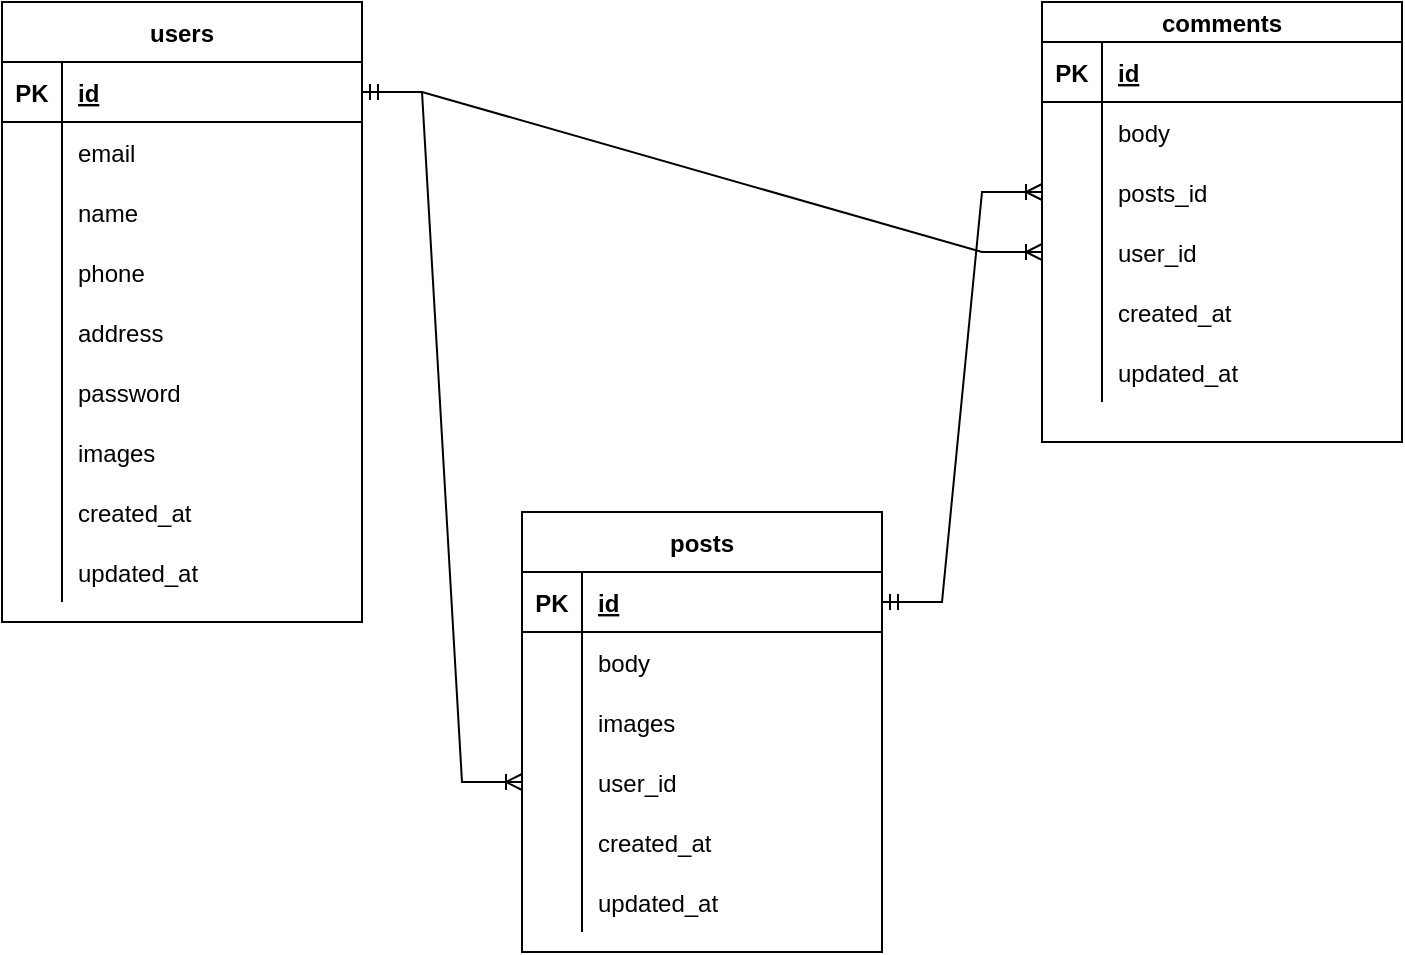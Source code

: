 <mxfile version="20.4.1" type="device"><diagram id="RLYQKJ2OIYbhqJaNAzKE" name="Halaman-1"><mxGraphModel dx="1449" dy="669" grid="1" gridSize="10" guides="1" tooltips="1" connect="1" arrows="1" fold="1" page="1" pageScale="1" pageWidth="827" pageHeight="1169" math="0" shadow="0"><root><mxCell id="0"/><mxCell id="1" parent="0"/><mxCell id="Z50O3L-w0VZuPXAjMq5n-1" value="users" style="shape=table;startSize=30;container=1;collapsible=1;childLayout=tableLayout;fixedRows=1;rowLines=0;fontStyle=1;align=center;resizeLast=1;" parent="1" vertex="1"><mxGeometry x="30" y="20" width="180" height="310" as="geometry"/></mxCell><mxCell id="Z50O3L-w0VZuPXAjMq5n-2" value="" style="shape=tableRow;horizontal=0;startSize=0;swimlaneHead=0;swimlaneBody=0;fillColor=none;collapsible=0;dropTarget=0;points=[[0,0.5],[1,0.5]];portConstraint=eastwest;top=0;left=0;right=0;bottom=1;" parent="Z50O3L-w0VZuPXAjMq5n-1" vertex="1"><mxGeometry y="30" width="180" height="30" as="geometry"/></mxCell><mxCell id="Z50O3L-w0VZuPXAjMq5n-3" value="PK" style="shape=partialRectangle;connectable=0;fillColor=none;top=0;left=0;bottom=0;right=0;fontStyle=1;overflow=hidden;" parent="Z50O3L-w0VZuPXAjMq5n-2" vertex="1"><mxGeometry width="30" height="30" as="geometry"><mxRectangle width="30" height="30" as="alternateBounds"/></mxGeometry></mxCell><mxCell id="Z50O3L-w0VZuPXAjMq5n-4" value="id" style="shape=partialRectangle;connectable=0;fillColor=none;top=0;left=0;bottom=0;right=0;align=left;spacingLeft=6;fontStyle=5;overflow=hidden;" parent="Z50O3L-w0VZuPXAjMq5n-2" vertex="1"><mxGeometry x="30" width="150" height="30" as="geometry"><mxRectangle width="150" height="30" as="alternateBounds"/></mxGeometry></mxCell><mxCell id="Z50O3L-w0VZuPXAjMq5n-5" value="" style="shape=tableRow;horizontal=0;startSize=0;swimlaneHead=0;swimlaneBody=0;fillColor=none;collapsible=0;dropTarget=0;points=[[0,0.5],[1,0.5]];portConstraint=eastwest;top=0;left=0;right=0;bottom=0;" parent="Z50O3L-w0VZuPXAjMq5n-1" vertex="1"><mxGeometry y="60" width="180" height="30" as="geometry"/></mxCell><mxCell id="Z50O3L-w0VZuPXAjMq5n-6" value="" style="shape=partialRectangle;connectable=0;fillColor=none;top=0;left=0;bottom=0;right=0;editable=1;overflow=hidden;" parent="Z50O3L-w0VZuPXAjMq5n-5" vertex="1"><mxGeometry width="30" height="30" as="geometry"><mxRectangle width="30" height="30" as="alternateBounds"/></mxGeometry></mxCell><mxCell id="Z50O3L-w0VZuPXAjMq5n-7" value="email" style="shape=partialRectangle;connectable=0;fillColor=none;top=0;left=0;bottom=0;right=0;align=left;spacingLeft=6;overflow=hidden;" parent="Z50O3L-w0VZuPXAjMq5n-5" vertex="1"><mxGeometry x="30" width="150" height="30" as="geometry"><mxRectangle width="150" height="30" as="alternateBounds"/></mxGeometry></mxCell><mxCell id="Z50O3L-w0VZuPXAjMq5n-8" value="" style="shape=tableRow;horizontal=0;startSize=0;swimlaneHead=0;swimlaneBody=0;fillColor=none;collapsible=0;dropTarget=0;points=[[0,0.5],[1,0.5]];portConstraint=eastwest;top=0;left=0;right=0;bottom=0;" parent="Z50O3L-w0VZuPXAjMq5n-1" vertex="1"><mxGeometry y="90" width="180" height="30" as="geometry"/></mxCell><mxCell id="Z50O3L-w0VZuPXAjMq5n-9" value="" style="shape=partialRectangle;connectable=0;fillColor=none;top=0;left=0;bottom=0;right=0;editable=1;overflow=hidden;" parent="Z50O3L-w0VZuPXAjMq5n-8" vertex="1"><mxGeometry width="30" height="30" as="geometry"><mxRectangle width="30" height="30" as="alternateBounds"/></mxGeometry></mxCell><mxCell id="Z50O3L-w0VZuPXAjMq5n-10" value="name" style="shape=partialRectangle;connectable=0;fillColor=none;top=0;left=0;bottom=0;right=0;align=left;spacingLeft=6;overflow=hidden;" parent="Z50O3L-w0VZuPXAjMq5n-8" vertex="1"><mxGeometry x="30" width="150" height="30" as="geometry"><mxRectangle width="150" height="30" as="alternateBounds"/></mxGeometry></mxCell><mxCell id="Z50O3L-w0VZuPXAjMq5n-11" value="" style="shape=tableRow;horizontal=0;startSize=0;swimlaneHead=0;swimlaneBody=0;fillColor=none;collapsible=0;dropTarget=0;points=[[0,0.5],[1,0.5]];portConstraint=eastwest;top=0;left=0;right=0;bottom=0;" parent="Z50O3L-w0VZuPXAjMq5n-1" vertex="1"><mxGeometry y="120" width="180" height="30" as="geometry"/></mxCell><mxCell id="Z50O3L-w0VZuPXAjMq5n-12" value="" style="shape=partialRectangle;connectable=0;fillColor=none;top=0;left=0;bottom=0;right=0;editable=1;overflow=hidden;" parent="Z50O3L-w0VZuPXAjMq5n-11" vertex="1"><mxGeometry width="30" height="30" as="geometry"><mxRectangle width="30" height="30" as="alternateBounds"/></mxGeometry></mxCell><mxCell id="Z50O3L-w0VZuPXAjMq5n-13" value="phone" style="shape=partialRectangle;connectable=0;fillColor=none;top=0;left=0;bottom=0;right=0;align=left;spacingLeft=6;overflow=hidden;" parent="Z50O3L-w0VZuPXAjMq5n-11" vertex="1"><mxGeometry x="30" width="150" height="30" as="geometry"><mxRectangle width="150" height="30" as="alternateBounds"/></mxGeometry></mxCell><mxCell id="Z50O3L-w0VZuPXAjMq5n-14" value="" style="shape=tableRow;horizontal=0;startSize=0;swimlaneHead=0;swimlaneBody=0;fillColor=none;collapsible=0;dropTarget=0;points=[[0,0.5],[1,0.5]];portConstraint=eastwest;top=0;left=0;right=0;bottom=0;" parent="Z50O3L-w0VZuPXAjMq5n-1" vertex="1"><mxGeometry y="150" width="180" height="30" as="geometry"/></mxCell><mxCell id="Z50O3L-w0VZuPXAjMq5n-15" value="" style="shape=partialRectangle;connectable=0;fillColor=none;top=0;left=0;bottom=0;right=0;editable=1;overflow=hidden;" parent="Z50O3L-w0VZuPXAjMq5n-14" vertex="1"><mxGeometry width="30" height="30" as="geometry"><mxRectangle width="30" height="30" as="alternateBounds"/></mxGeometry></mxCell><mxCell id="Z50O3L-w0VZuPXAjMq5n-16" value="address" style="shape=partialRectangle;connectable=0;fillColor=none;top=0;left=0;bottom=0;right=0;align=left;spacingLeft=6;overflow=hidden;" parent="Z50O3L-w0VZuPXAjMq5n-14" vertex="1"><mxGeometry x="30" width="150" height="30" as="geometry"><mxRectangle width="150" height="30" as="alternateBounds"/></mxGeometry></mxCell><mxCell id="Z50O3L-w0VZuPXAjMq5n-20" value="" style="shape=tableRow;horizontal=0;startSize=0;swimlaneHead=0;swimlaneBody=0;fillColor=none;collapsible=0;dropTarget=0;points=[[0,0.5],[1,0.5]];portConstraint=eastwest;top=0;left=0;right=0;bottom=0;" parent="Z50O3L-w0VZuPXAjMq5n-1" vertex="1"><mxGeometry y="180" width="180" height="30" as="geometry"/></mxCell><mxCell id="Z50O3L-w0VZuPXAjMq5n-21" value="" style="shape=partialRectangle;connectable=0;fillColor=none;top=0;left=0;bottom=0;right=0;editable=1;overflow=hidden;" parent="Z50O3L-w0VZuPXAjMq5n-20" vertex="1"><mxGeometry width="30" height="30" as="geometry"><mxRectangle width="30" height="30" as="alternateBounds"/></mxGeometry></mxCell><mxCell id="Z50O3L-w0VZuPXAjMq5n-22" value="password" style="shape=partialRectangle;connectable=0;fillColor=none;top=0;left=0;bottom=0;right=0;align=left;spacingLeft=6;overflow=hidden;" parent="Z50O3L-w0VZuPXAjMq5n-20" vertex="1"><mxGeometry x="30" width="150" height="30" as="geometry"><mxRectangle width="150" height="30" as="alternateBounds"/></mxGeometry></mxCell><mxCell id="iKFTIw0ROHg9YxH33NS3-1" value="" style="shape=tableRow;horizontal=0;startSize=0;swimlaneHead=0;swimlaneBody=0;fillColor=none;collapsible=0;dropTarget=0;points=[[0,0.5],[1,0.5]];portConstraint=eastwest;top=0;left=0;right=0;bottom=0;" vertex="1" parent="Z50O3L-w0VZuPXAjMq5n-1"><mxGeometry y="210" width="180" height="30" as="geometry"/></mxCell><mxCell id="iKFTIw0ROHg9YxH33NS3-2" value="" style="shape=partialRectangle;connectable=0;fillColor=none;top=0;left=0;bottom=0;right=0;editable=1;overflow=hidden;" vertex="1" parent="iKFTIw0ROHg9YxH33NS3-1"><mxGeometry width="30" height="30" as="geometry"><mxRectangle width="30" height="30" as="alternateBounds"/></mxGeometry></mxCell><mxCell id="iKFTIw0ROHg9YxH33NS3-3" value="images" style="shape=partialRectangle;connectable=0;fillColor=none;top=0;left=0;bottom=0;right=0;align=left;spacingLeft=6;overflow=hidden;" vertex="1" parent="iKFTIw0ROHg9YxH33NS3-1"><mxGeometry x="30" width="150" height="30" as="geometry"><mxRectangle width="150" height="30" as="alternateBounds"/></mxGeometry></mxCell><mxCell id="Z50O3L-w0VZuPXAjMq5n-23" value="" style="shape=tableRow;horizontal=0;startSize=0;swimlaneHead=0;swimlaneBody=0;fillColor=none;collapsible=0;dropTarget=0;points=[[0,0.5],[1,0.5]];portConstraint=eastwest;top=0;left=0;right=0;bottom=0;" parent="Z50O3L-w0VZuPXAjMq5n-1" vertex="1"><mxGeometry y="240" width="180" height="30" as="geometry"/></mxCell><mxCell id="Z50O3L-w0VZuPXAjMq5n-24" value="" style="shape=partialRectangle;connectable=0;fillColor=none;top=0;left=0;bottom=0;right=0;editable=1;overflow=hidden;" parent="Z50O3L-w0VZuPXAjMq5n-23" vertex="1"><mxGeometry width="30" height="30" as="geometry"><mxRectangle width="30" height="30" as="alternateBounds"/></mxGeometry></mxCell><mxCell id="Z50O3L-w0VZuPXAjMq5n-25" value="created_at" style="shape=partialRectangle;connectable=0;fillColor=none;top=0;left=0;bottom=0;right=0;align=left;spacingLeft=6;overflow=hidden;" parent="Z50O3L-w0VZuPXAjMq5n-23" vertex="1"><mxGeometry x="30" width="150" height="30" as="geometry"><mxRectangle width="150" height="30" as="alternateBounds"/></mxGeometry></mxCell><mxCell id="Z50O3L-w0VZuPXAjMq5n-26" value="" style="shape=tableRow;horizontal=0;startSize=0;swimlaneHead=0;swimlaneBody=0;fillColor=none;collapsible=0;dropTarget=0;points=[[0,0.5],[1,0.5]];portConstraint=eastwest;top=0;left=0;right=0;bottom=0;" parent="Z50O3L-w0VZuPXAjMq5n-1" vertex="1"><mxGeometry y="270" width="180" height="30" as="geometry"/></mxCell><mxCell id="Z50O3L-w0VZuPXAjMq5n-27" value="" style="shape=partialRectangle;connectable=0;fillColor=none;top=0;left=0;bottom=0;right=0;editable=1;overflow=hidden;" parent="Z50O3L-w0VZuPXAjMq5n-26" vertex="1"><mxGeometry width="30" height="30" as="geometry"><mxRectangle width="30" height="30" as="alternateBounds"/></mxGeometry></mxCell><mxCell id="Z50O3L-w0VZuPXAjMq5n-28" value="updated_at" style="shape=partialRectangle;connectable=0;fillColor=none;top=0;left=0;bottom=0;right=0;align=left;spacingLeft=6;overflow=hidden;" parent="Z50O3L-w0VZuPXAjMq5n-26" vertex="1"><mxGeometry x="30" width="150" height="30" as="geometry"><mxRectangle width="150" height="30" as="alternateBounds"/></mxGeometry></mxCell><mxCell id="Z50O3L-w0VZuPXAjMq5n-29" value="posts" style="shape=table;startSize=30;container=1;collapsible=1;childLayout=tableLayout;fixedRows=1;rowLines=0;fontStyle=1;align=center;resizeLast=1;" parent="1" vertex="1"><mxGeometry x="290" y="275" width="180" height="220" as="geometry"/></mxCell><mxCell id="Z50O3L-w0VZuPXAjMq5n-30" value="" style="shape=tableRow;horizontal=0;startSize=0;swimlaneHead=0;swimlaneBody=0;fillColor=none;collapsible=0;dropTarget=0;points=[[0,0.5],[1,0.5]];portConstraint=eastwest;top=0;left=0;right=0;bottom=1;" parent="Z50O3L-w0VZuPXAjMq5n-29" vertex="1"><mxGeometry y="30" width="180" height="30" as="geometry"/></mxCell><mxCell id="Z50O3L-w0VZuPXAjMq5n-31" value="PK" style="shape=partialRectangle;connectable=0;fillColor=none;top=0;left=0;bottom=0;right=0;fontStyle=1;overflow=hidden;" parent="Z50O3L-w0VZuPXAjMq5n-30" vertex="1"><mxGeometry width="30" height="30" as="geometry"><mxRectangle width="30" height="30" as="alternateBounds"/></mxGeometry></mxCell><mxCell id="Z50O3L-w0VZuPXAjMq5n-32" value="id" style="shape=partialRectangle;connectable=0;fillColor=none;top=0;left=0;bottom=0;right=0;align=left;spacingLeft=6;fontStyle=5;overflow=hidden;" parent="Z50O3L-w0VZuPXAjMq5n-30" vertex="1"><mxGeometry x="30" width="150" height="30" as="geometry"><mxRectangle width="150" height="30" as="alternateBounds"/></mxGeometry></mxCell><mxCell id="Z50O3L-w0VZuPXAjMq5n-33" value="" style="shape=tableRow;horizontal=0;startSize=0;swimlaneHead=0;swimlaneBody=0;fillColor=none;collapsible=0;dropTarget=0;points=[[0,0.5],[1,0.5]];portConstraint=eastwest;top=0;left=0;right=0;bottom=0;" parent="Z50O3L-w0VZuPXAjMq5n-29" vertex="1"><mxGeometry y="60" width="180" height="30" as="geometry"/></mxCell><mxCell id="Z50O3L-w0VZuPXAjMq5n-34" value="" style="shape=partialRectangle;connectable=0;fillColor=none;top=0;left=0;bottom=0;right=0;editable=1;overflow=hidden;" parent="Z50O3L-w0VZuPXAjMq5n-33" vertex="1"><mxGeometry width="30" height="30" as="geometry"><mxRectangle width="30" height="30" as="alternateBounds"/></mxGeometry></mxCell><mxCell id="Z50O3L-w0VZuPXAjMq5n-35" value="body" style="shape=partialRectangle;connectable=0;fillColor=none;top=0;left=0;bottom=0;right=0;align=left;spacingLeft=6;overflow=hidden;" parent="Z50O3L-w0VZuPXAjMq5n-33" vertex="1"><mxGeometry x="30" width="150" height="30" as="geometry"><mxRectangle width="150" height="30" as="alternateBounds"/></mxGeometry></mxCell><mxCell id="Z50O3L-w0VZuPXAjMq5n-36" value="" style="shape=tableRow;horizontal=0;startSize=0;swimlaneHead=0;swimlaneBody=0;fillColor=none;collapsible=0;dropTarget=0;points=[[0,0.5],[1,0.5]];portConstraint=eastwest;top=0;left=0;right=0;bottom=0;" parent="Z50O3L-w0VZuPXAjMq5n-29" vertex="1"><mxGeometry y="90" width="180" height="30" as="geometry"/></mxCell><mxCell id="Z50O3L-w0VZuPXAjMq5n-37" value="" style="shape=partialRectangle;connectable=0;fillColor=none;top=0;left=0;bottom=0;right=0;editable=1;overflow=hidden;" parent="Z50O3L-w0VZuPXAjMq5n-36" vertex="1"><mxGeometry width="30" height="30" as="geometry"><mxRectangle width="30" height="30" as="alternateBounds"/></mxGeometry></mxCell><mxCell id="Z50O3L-w0VZuPXAjMq5n-38" value="images" style="shape=partialRectangle;connectable=0;fillColor=none;top=0;left=0;bottom=0;right=0;align=left;spacingLeft=6;overflow=hidden;" parent="Z50O3L-w0VZuPXAjMq5n-36" vertex="1"><mxGeometry x="30" width="150" height="30" as="geometry"><mxRectangle width="150" height="30" as="alternateBounds"/></mxGeometry></mxCell><mxCell id="Z50O3L-w0VZuPXAjMq5n-48" value="" style="shape=tableRow;horizontal=0;startSize=0;swimlaneHead=0;swimlaneBody=0;fillColor=none;collapsible=0;dropTarget=0;points=[[0,0.5],[1,0.5]];portConstraint=eastwest;top=0;left=0;right=0;bottom=0;" parent="Z50O3L-w0VZuPXAjMq5n-29" vertex="1"><mxGeometry y="120" width="180" height="30" as="geometry"/></mxCell><mxCell id="Z50O3L-w0VZuPXAjMq5n-49" value="" style="shape=partialRectangle;connectable=0;fillColor=none;top=0;left=0;bottom=0;right=0;editable=1;overflow=hidden;" parent="Z50O3L-w0VZuPXAjMq5n-48" vertex="1"><mxGeometry width="30" height="30" as="geometry"><mxRectangle width="30" height="30" as="alternateBounds"/></mxGeometry></mxCell><mxCell id="Z50O3L-w0VZuPXAjMq5n-50" value="user_id" style="shape=partialRectangle;connectable=0;fillColor=none;top=0;left=0;bottom=0;right=0;align=left;spacingLeft=6;overflow=hidden;" parent="Z50O3L-w0VZuPXAjMq5n-48" vertex="1"><mxGeometry x="30" width="150" height="30" as="geometry"><mxRectangle width="150" height="30" as="alternateBounds"/></mxGeometry></mxCell><mxCell id="Z50O3L-w0VZuPXAjMq5n-51" value="" style="shape=tableRow;horizontal=0;startSize=0;swimlaneHead=0;swimlaneBody=0;fillColor=none;collapsible=0;dropTarget=0;points=[[0,0.5],[1,0.5]];portConstraint=eastwest;top=0;left=0;right=0;bottom=0;" parent="Z50O3L-w0VZuPXAjMq5n-29" vertex="1"><mxGeometry y="150" width="180" height="30" as="geometry"/></mxCell><mxCell id="Z50O3L-w0VZuPXAjMq5n-52" value="" style="shape=partialRectangle;connectable=0;fillColor=none;top=0;left=0;bottom=0;right=0;editable=1;overflow=hidden;" parent="Z50O3L-w0VZuPXAjMq5n-51" vertex="1"><mxGeometry width="30" height="30" as="geometry"><mxRectangle width="30" height="30" as="alternateBounds"/></mxGeometry></mxCell><mxCell id="Z50O3L-w0VZuPXAjMq5n-53" value="created_at" style="shape=partialRectangle;connectable=0;fillColor=none;top=0;left=0;bottom=0;right=0;align=left;spacingLeft=6;overflow=hidden;" parent="Z50O3L-w0VZuPXAjMq5n-51" vertex="1"><mxGeometry x="30" width="150" height="30" as="geometry"><mxRectangle width="150" height="30" as="alternateBounds"/></mxGeometry></mxCell><mxCell id="Z50O3L-w0VZuPXAjMq5n-54" value="" style="shape=tableRow;horizontal=0;startSize=0;swimlaneHead=0;swimlaneBody=0;fillColor=none;collapsible=0;dropTarget=0;points=[[0,0.5],[1,0.5]];portConstraint=eastwest;top=0;left=0;right=0;bottom=0;" parent="Z50O3L-w0VZuPXAjMq5n-29" vertex="1"><mxGeometry y="180" width="180" height="30" as="geometry"/></mxCell><mxCell id="Z50O3L-w0VZuPXAjMq5n-55" value="" style="shape=partialRectangle;connectable=0;fillColor=none;top=0;left=0;bottom=0;right=0;editable=1;overflow=hidden;" parent="Z50O3L-w0VZuPXAjMq5n-54" vertex="1"><mxGeometry width="30" height="30" as="geometry"><mxRectangle width="30" height="30" as="alternateBounds"/></mxGeometry></mxCell><mxCell id="Z50O3L-w0VZuPXAjMq5n-56" value="updated_at" style="shape=partialRectangle;connectable=0;fillColor=none;top=0;left=0;bottom=0;right=0;align=left;spacingLeft=6;overflow=hidden;" parent="Z50O3L-w0VZuPXAjMq5n-54" vertex="1"><mxGeometry x="30" width="150" height="30" as="geometry"><mxRectangle width="150" height="30" as="alternateBounds"/></mxGeometry></mxCell><mxCell id="Z50O3L-w0VZuPXAjMq5n-57" value="comments" style="shape=table;startSize=20;container=1;collapsible=1;childLayout=tableLayout;fixedRows=1;rowLines=0;fontStyle=1;align=center;resizeLast=1;" parent="1" vertex="1"><mxGeometry x="550" y="20" width="180" height="220" as="geometry"/></mxCell><mxCell id="Z50O3L-w0VZuPXAjMq5n-58" value="" style="shape=tableRow;horizontal=0;startSize=0;swimlaneHead=0;swimlaneBody=0;fillColor=none;collapsible=0;dropTarget=0;points=[[0,0.5],[1,0.5]];portConstraint=eastwest;top=0;left=0;right=0;bottom=1;" parent="Z50O3L-w0VZuPXAjMq5n-57" vertex="1"><mxGeometry y="20" width="180" height="30" as="geometry"/></mxCell><mxCell id="Z50O3L-w0VZuPXAjMq5n-59" value="PK" style="shape=partialRectangle;connectable=0;fillColor=none;top=0;left=0;bottom=0;right=0;fontStyle=1;overflow=hidden;" parent="Z50O3L-w0VZuPXAjMq5n-58" vertex="1"><mxGeometry width="30" height="30" as="geometry"><mxRectangle width="30" height="30" as="alternateBounds"/></mxGeometry></mxCell><mxCell id="Z50O3L-w0VZuPXAjMq5n-60" value="id" style="shape=partialRectangle;connectable=0;fillColor=none;top=0;left=0;bottom=0;right=0;align=left;spacingLeft=6;fontStyle=5;overflow=hidden;" parent="Z50O3L-w0VZuPXAjMq5n-58" vertex="1"><mxGeometry x="30" width="150" height="30" as="geometry"><mxRectangle width="150" height="30" as="alternateBounds"/></mxGeometry></mxCell><mxCell id="Z50O3L-w0VZuPXAjMq5n-61" value="" style="shape=tableRow;horizontal=0;startSize=0;swimlaneHead=0;swimlaneBody=0;fillColor=none;collapsible=0;dropTarget=0;points=[[0,0.5],[1,0.5]];portConstraint=eastwest;top=0;left=0;right=0;bottom=0;" parent="Z50O3L-w0VZuPXAjMq5n-57" vertex="1"><mxGeometry y="50" width="180" height="30" as="geometry"/></mxCell><mxCell id="Z50O3L-w0VZuPXAjMq5n-62" value="" style="shape=partialRectangle;connectable=0;fillColor=none;top=0;left=0;bottom=0;right=0;editable=1;overflow=hidden;" parent="Z50O3L-w0VZuPXAjMq5n-61" vertex="1"><mxGeometry width="30" height="30" as="geometry"><mxRectangle width="30" height="30" as="alternateBounds"/></mxGeometry></mxCell><mxCell id="Z50O3L-w0VZuPXAjMq5n-63" value="body" style="shape=partialRectangle;connectable=0;fillColor=none;top=0;left=0;bottom=0;right=0;align=left;spacingLeft=6;overflow=hidden;" parent="Z50O3L-w0VZuPXAjMq5n-61" vertex="1"><mxGeometry x="30" width="150" height="30" as="geometry"><mxRectangle width="150" height="30" as="alternateBounds"/></mxGeometry></mxCell><mxCell id="Z50O3L-w0VZuPXAjMq5n-64" value="" style="shape=tableRow;horizontal=0;startSize=0;swimlaneHead=0;swimlaneBody=0;fillColor=none;collapsible=0;dropTarget=0;points=[[0,0.5],[1,0.5]];portConstraint=eastwest;top=0;left=0;right=0;bottom=0;" parent="Z50O3L-w0VZuPXAjMq5n-57" vertex="1"><mxGeometry y="80" width="180" height="30" as="geometry"/></mxCell><mxCell id="Z50O3L-w0VZuPXAjMq5n-65" value="" style="shape=partialRectangle;connectable=0;fillColor=none;top=0;left=0;bottom=0;right=0;editable=1;overflow=hidden;" parent="Z50O3L-w0VZuPXAjMq5n-64" vertex="1"><mxGeometry width="30" height="30" as="geometry"><mxRectangle width="30" height="30" as="alternateBounds"/></mxGeometry></mxCell><mxCell id="Z50O3L-w0VZuPXAjMq5n-66" value="posts_id" style="shape=partialRectangle;connectable=0;fillColor=none;top=0;left=0;bottom=0;right=0;align=left;spacingLeft=6;overflow=hidden;" parent="Z50O3L-w0VZuPXAjMq5n-64" vertex="1"><mxGeometry x="30" width="150" height="30" as="geometry"><mxRectangle width="150" height="30" as="alternateBounds"/></mxGeometry></mxCell><mxCell id="Z50O3L-w0VZuPXAjMq5n-67" value="" style="shape=tableRow;horizontal=0;startSize=0;swimlaneHead=0;swimlaneBody=0;fillColor=none;collapsible=0;dropTarget=0;points=[[0,0.5],[1,0.5]];portConstraint=eastwest;top=0;left=0;right=0;bottom=0;" parent="Z50O3L-w0VZuPXAjMq5n-57" vertex="1"><mxGeometry y="110" width="180" height="30" as="geometry"/></mxCell><mxCell id="Z50O3L-w0VZuPXAjMq5n-68" value="" style="shape=partialRectangle;connectable=0;fillColor=none;top=0;left=0;bottom=0;right=0;editable=1;overflow=hidden;" parent="Z50O3L-w0VZuPXAjMq5n-67" vertex="1"><mxGeometry width="30" height="30" as="geometry"><mxRectangle width="30" height="30" as="alternateBounds"/></mxGeometry></mxCell><mxCell id="Z50O3L-w0VZuPXAjMq5n-69" value="user_id" style="shape=partialRectangle;connectable=0;fillColor=none;top=0;left=0;bottom=0;right=0;align=left;spacingLeft=6;overflow=hidden;" parent="Z50O3L-w0VZuPXAjMq5n-67" vertex="1"><mxGeometry x="30" width="150" height="30" as="geometry"><mxRectangle width="150" height="30" as="alternateBounds"/></mxGeometry></mxCell><mxCell id="Z50O3L-w0VZuPXAjMq5n-70" value="" style="shape=tableRow;horizontal=0;startSize=0;swimlaneHead=0;swimlaneBody=0;fillColor=none;collapsible=0;dropTarget=0;points=[[0,0.5],[1,0.5]];portConstraint=eastwest;top=0;left=0;right=0;bottom=0;" parent="Z50O3L-w0VZuPXAjMq5n-57" vertex="1"><mxGeometry y="140" width="180" height="30" as="geometry"/></mxCell><mxCell id="Z50O3L-w0VZuPXAjMq5n-71" value="" style="shape=partialRectangle;connectable=0;fillColor=none;top=0;left=0;bottom=0;right=0;editable=1;overflow=hidden;" parent="Z50O3L-w0VZuPXAjMq5n-70" vertex="1"><mxGeometry width="30" height="30" as="geometry"><mxRectangle width="30" height="30" as="alternateBounds"/></mxGeometry></mxCell><mxCell id="Z50O3L-w0VZuPXAjMq5n-72" value="created_at" style="shape=partialRectangle;connectable=0;fillColor=none;top=0;left=0;bottom=0;right=0;align=left;spacingLeft=6;overflow=hidden;" parent="Z50O3L-w0VZuPXAjMq5n-70" vertex="1"><mxGeometry x="30" width="150" height="30" as="geometry"><mxRectangle width="150" height="30" as="alternateBounds"/></mxGeometry></mxCell><mxCell id="Z50O3L-w0VZuPXAjMq5n-73" value="" style="shape=tableRow;horizontal=0;startSize=0;swimlaneHead=0;swimlaneBody=0;fillColor=none;collapsible=0;dropTarget=0;points=[[0,0.5],[1,0.5]];portConstraint=eastwest;top=0;left=0;right=0;bottom=0;" parent="Z50O3L-w0VZuPXAjMq5n-57" vertex="1"><mxGeometry y="170" width="180" height="30" as="geometry"/></mxCell><mxCell id="Z50O3L-w0VZuPXAjMq5n-74" value="" style="shape=partialRectangle;connectable=0;fillColor=none;top=0;left=0;bottom=0;right=0;editable=1;overflow=hidden;" parent="Z50O3L-w0VZuPXAjMq5n-73" vertex="1"><mxGeometry width="30" height="30" as="geometry"><mxRectangle width="30" height="30" as="alternateBounds"/></mxGeometry></mxCell><mxCell id="Z50O3L-w0VZuPXAjMq5n-75" value="updated_at" style="shape=partialRectangle;connectable=0;fillColor=none;top=0;left=0;bottom=0;right=0;align=left;spacingLeft=6;overflow=hidden;" parent="Z50O3L-w0VZuPXAjMq5n-73" vertex="1"><mxGeometry x="30" width="150" height="30" as="geometry"><mxRectangle width="150" height="30" as="alternateBounds"/></mxGeometry></mxCell><mxCell id="Z50O3L-w0VZuPXAjMq5n-79" value="" style="edgeStyle=entityRelationEdgeStyle;fontSize=12;html=1;endArrow=ERoneToMany;startArrow=ERmandOne;rounded=0;entryX=0;entryY=0.5;entryDx=0;entryDy=0;" parent="1" source="Z50O3L-w0VZuPXAjMq5n-2" target="Z50O3L-w0VZuPXAjMq5n-48" edge="1"><mxGeometry width="100" height="100" relative="1" as="geometry"><mxPoint x="450" y="400" as="sourcePoint"/><mxPoint x="550" y="300" as="targetPoint"/></mxGeometry></mxCell><mxCell id="Z50O3L-w0VZuPXAjMq5n-81" value="" style="edgeStyle=entityRelationEdgeStyle;fontSize=12;html=1;endArrow=ERoneToMany;startArrow=ERmandOne;rounded=0;" parent="1" source="Z50O3L-w0VZuPXAjMq5n-30" target="Z50O3L-w0VZuPXAjMq5n-64" edge="1"><mxGeometry width="100" height="100" relative="1" as="geometry"><mxPoint x="450" y="400" as="sourcePoint"/><mxPoint x="550" y="300" as="targetPoint"/></mxGeometry></mxCell><mxCell id="Z50O3L-w0VZuPXAjMq5n-82" value="" style="edgeStyle=entityRelationEdgeStyle;fontSize=12;html=1;endArrow=ERoneToMany;startArrow=ERmandOne;rounded=0;exitX=1;exitY=0.5;exitDx=0;exitDy=0;" parent="1" source="Z50O3L-w0VZuPXAjMq5n-2" target="Z50O3L-w0VZuPXAjMq5n-67" edge="1"><mxGeometry width="100" height="100" relative="1" as="geometry"><mxPoint x="450" y="400" as="sourcePoint"/><mxPoint x="550" y="300" as="targetPoint"/></mxGeometry></mxCell></root></mxGraphModel></diagram></mxfile>